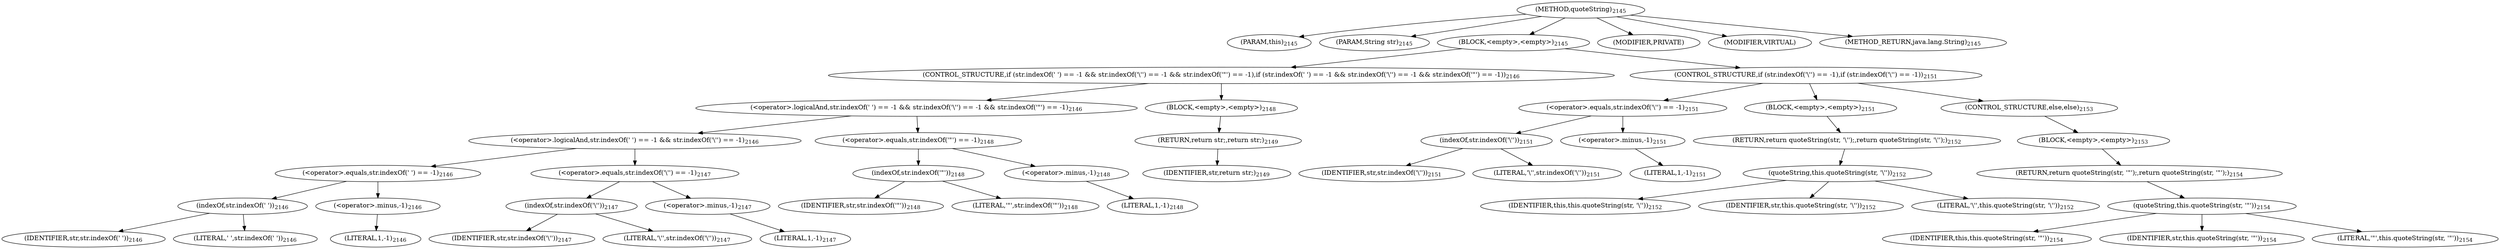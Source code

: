 digraph "quoteString" {  
"4581" [label = <(METHOD,quoteString)<SUB>2145</SUB>> ]
"391" [label = <(PARAM,this)<SUB>2145</SUB>> ]
"4582" [label = <(PARAM,String str)<SUB>2145</SUB>> ]
"4583" [label = <(BLOCK,&lt;empty&gt;,&lt;empty&gt;)<SUB>2145</SUB>> ]
"4584" [label = <(CONTROL_STRUCTURE,if (str.indexOf(' ') == -1 &amp;&amp; str.indexOf('\'') == -1 &amp;&amp; str.indexOf('&quot;') == -1),if (str.indexOf(' ') == -1 &amp;&amp; str.indexOf('\'') == -1 &amp;&amp; str.indexOf('&quot;') == -1))<SUB>2146</SUB>> ]
"4585" [label = <(&lt;operator&gt;.logicalAnd,str.indexOf(' ') == -1 &amp;&amp; str.indexOf('\'') == -1 &amp;&amp; str.indexOf('&quot;') == -1)<SUB>2146</SUB>> ]
"4586" [label = <(&lt;operator&gt;.logicalAnd,str.indexOf(' ') == -1 &amp;&amp; str.indexOf('\'') == -1)<SUB>2146</SUB>> ]
"4587" [label = <(&lt;operator&gt;.equals,str.indexOf(' ') == -1)<SUB>2146</SUB>> ]
"4588" [label = <(indexOf,str.indexOf(' '))<SUB>2146</SUB>> ]
"4589" [label = <(IDENTIFIER,str,str.indexOf(' '))<SUB>2146</SUB>> ]
"4590" [label = <(LITERAL,' ',str.indexOf(' '))<SUB>2146</SUB>> ]
"4591" [label = <(&lt;operator&gt;.minus,-1)<SUB>2146</SUB>> ]
"4592" [label = <(LITERAL,1,-1)<SUB>2146</SUB>> ]
"4593" [label = <(&lt;operator&gt;.equals,str.indexOf('\'') == -1)<SUB>2147</SUB>> ]
"4594" [label = <(indexOf,str.indexOf('\''))<SUB>2147</SUB>> ]
"4595" [label = <(IDENTIFIER,str,str.indexOf('\''))<SUB>2147</SUB>> ]
"4596" [label = <(LITERAL,'\'',str.indexOf('\''))<SUB>2147</SUB>> ]
"4597" [label = <(&lt;operator&gt;.minus,-1)<SUB>2147</SUB>> ]
"4598" [label = <(LITERAL,1,-1)<SUB>2147</SUB>> ]
"4599" [label = <(&lt;operator&gt;.equals,str.indexOf('&quot;') == -1)<SUB>2148</SUB>> ]
"4600" [label = <(indexOf,str.indexOf('&quot;'))<SUB>2148</SUB>> ]
"4601" [label = <(IDENTIFIER,str,str.indexOf('&quot;'))<SUB>2148</SUB>> ]
"4602" [label = <(LITERAL,'&quot;',str.indexOf('&quot;'))<SUB>2148</SUB>> ]
"4603" [label = <(&lt;operator&gt;.minus,-1)<SUB>2148</SUB>> ]
"4604" [label = <(LITERAL,1,-1)<SUB>2148</SUB>> ]
"4605" [label = <(BLOCK,&lt;empty&gt;,&lt;empty&gt;)<SUB>2148</SUB>> ]
"4606" [label = <(RETURN,return str;,return str;)<SUB>2149</SUB>> ]
"4607" [label = <(IDENTIFIER,str,return str;)<SUB>2149</SUB>> ]
"4608" [label = <(CONTROL_STRUCTURE,if (str.indexOf('\'') == -1),if (str.indexOf('\'') == -1))<SUB>2151</SUB>> ]
"4609" [label = <(&lt;operator&gt;.equals,str.indexOf('\'') == -1)<SUB>2151</SUB>> ]
"4610" [label = <(indexOf,str.indexOf('\''))<SUB>2151</SUB>> ]
"4611" [label = <(IDENTIFIER,str,str.indexOf('\''))<SUB>2151</SUB>> ]
"4612" [label = <(LITERAL,'\'',str.indexOf('\''))<SUB>2151</SUB>> ]
"4613" [label = <(&lt;operator&gt;.minus,-1)<SUB>2151</SUB>> ]
"4614" [label = <(LITERAL,1,-1)<SUB>2151</SUB>> ]
"4615" [label = <(BLOCK,&lt;empty&gt;,&lt;empty&gt;)<SUB>2151</SUB>> ]
"4616" [label = <(RETURN,return quoteString(str, '\'');,return quoteString(str, '\'');)<SUB>2152</SUB>> ]
"4617" [label = <(quoteString,this.quoteString(str, '\''))<SUB>2152</SUB>> ]
"390" [label = <(IDENTIFIER,this,this.quoteString(str, '\''))<SUB>2152</SUB>> ]
"4618" [label = <(IDENTIFIER,str,this.quoteString(str, '\''))<SUB>2152</SUB>> ]
"4619" [label = <(LITERAL,'\'',this.quoteString(str, '\''))<SUB>2152</SUB>> ]
"4620" [label = <(CONTROL_STRUCTURE,else,else)<SUB>2153</SUB>> ]
"4621" [label = <(BLOCK,&lt;empty&gt;,&lt;empty&gt;)<SUB>2153</SUB>> ]
"4622" [label = <(RETURN,return quoteString(str, '&quot;');,return quoteString(str, '&quot;');)<SUB>2154</SUB>> ]
"4623" [label = <(quoteString,this.quoteString(str, '&quot;'))<SUB>2154</SUB>> ]
"392" [label = <(IDENTIFIER,this,this.quoteString(str, '&quot;'))<SUB>2154</SUB>> ]
"4624" [label = <(IDENTIFIER,str,this.quoteString(str, '&quot;'))<SUB>2154</SUB>> ]
"4625" [label = <(LITERAL,'&quot;',this.quoteString(str, '&quot;'))<SUB>2154</SUB>> ]
"4626" [label = <(MODIFIER,PRIVATE)> ]
"4627" [label = <(MODIFIER,VIRTUAL)> ]
"4628" [label = <(METHOD_RETURN,java.lang.String)<SUB>2145</SUB>> ]
  "4581" -> "391" 
  "4581" -> "4582" 
  "4581" -> "4583" 
  "4581" -> "4626" 
  "4581" -> "4627" 
  "4581" -> "4628" 
  "4583" -> "4584" 
  "4583" -> "4608" 
  "4584" -> "4585" 
  "4584" -> "4605" 
  "4585" -> "4586" 
  "4585" -> "4599" 
  "4586" -> "4587" 
  "4586" -> "4593" 
  "4587" -> "4588" 
  "4587" -> "4591" 
  "4588" -> "4589" 
  "4588" -> "4590" 
  "4591" -> "4592" 
  "4593" -> "4594" 
  "4593" -> "4597" 
  "4594" -> "4595" 
  "4594" -> "4596" 
  "4597" -> "4598" 
  "4599" -> "4600" 
  "4599" -> "4603" 
  "4600" -> "4601" 
  "4600" -> "4602" 
  "4603" -> "4604" 
  "4605" -> "4606" 
  "4606" -> "4607" 
  "4608" -> "4609" 
  "4608" -> "4615" 
  "4608" -> "4620" 
  "4609" -> "4610" 
  "4609" -> "4613" 
  "4610" -> "4611" 
  "4610" -> "4612" 
  "4613" -> "4614" 
  "4615" -> "4616" 
  "4616" -> "4617" 
  "4617" -> "390" 
  "4617" -> "4618" 
  "4617" -> "4619" 
  "4620" -> "4621" 
  "4621" -> "4622" 
  "4622" -> "4623" 
  "4623" -> "392" 
  "4623" -> "4624" 
  "4623" -> "4625" 
}
